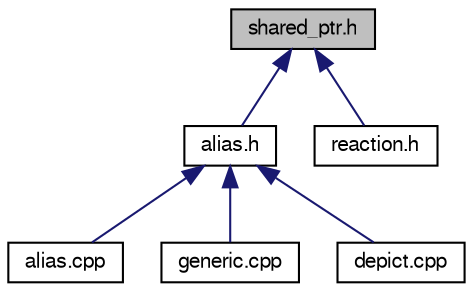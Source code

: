 digraph G
{
  edge [fontname="FreeSans",fontsize="10",labelfontname="FreeSans",labelfontsize="10"];
  node [fontname="FreeSans",fontsize="10",shape=record];
  Node1 [label="shared_ptr.h",height=0.2,width=0.4,color="black", fillcolor="grey75", style="filled" fontcolor="black"];
  Node1 -> Node2 [dir=back,color="midnightblue",fontsize="10",style="solid",fontname="FreeSans"];
  Node2 [label="alias.h",height=0.2,width=0.4,color="black", fillcolor="white", style="filled",URL="$alias_8h.shtml",tooltip="OBGenericData class to for atom alias data (e.g., in 2D drawing programs for &quot;COOH&quot;)..."];
  Node2 -> Node3 [dir=back,color="midnightblue",fontsize="10",style="solid",fontname="FreeSans"];
  Node3 [label="alias.cpp",height=0.2,width=0.4,color="black", fillcolor="white", style="filled",URL="$alias_8cpp.shtml",tooltip="OBGenericData class to for atom alias data (e.g., in 2D drawing programs for &quot;COOH&quot;)..."];
  Node2 -> Node4 [dir=back,color="midnightblue",fontsize="10",style="solid",fontname="FreeSans"];
  Node4 [label="generic.cpp",height=0.2,width=0.4,color="black", fillcolor="white", style="filled",URL="$generic_8cpp.shtml",tooltip="Handle OBGenericData classes. Custom data for atoms, bonds, etc."];
  Node2 -> Node5 [dir=back,color="midnightblue",fontsize="10",style="solid",fontname="FreeSans"];
  Node5 [label="depict.cpp",height=0.2,width=0.4,color="black", fillcolor="white", style="filled",URL="$depict_8cpp.shtml"];
  Node1 -> Node6 [dir=back,color="midnightblue",fontsize="10",style="solid",fontname="FreeSans"];
  Node6 [label="reaction.h",height=0.2,width=0.4,color="black", fillcolor="white", style="filled",URL="$reaction_8h.shtml",tooltip="Handle chemical reactions (i.e., lists of reagents and products)."];
}
